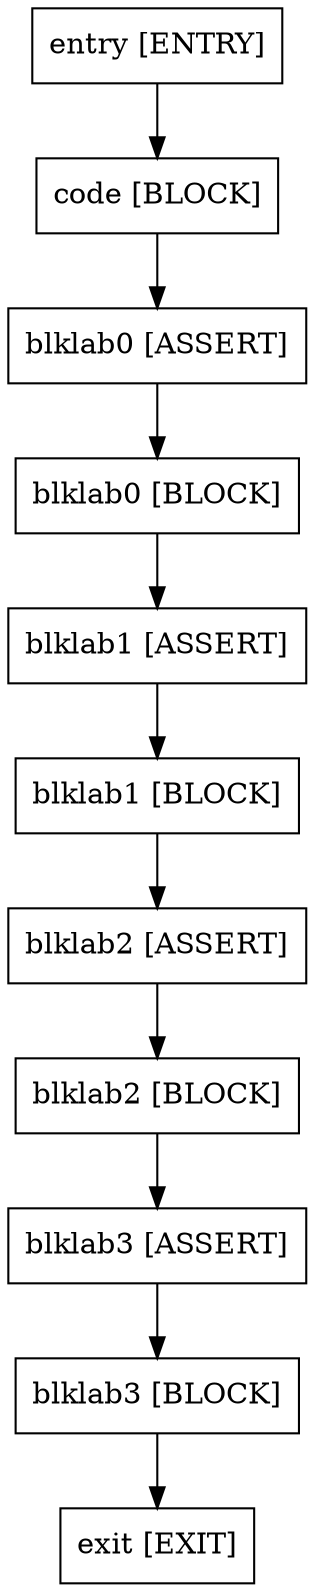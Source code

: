 digraph main{
"entry [ENTRY]"[shape=box];
"code [BLOCK]"[shape=box];
"blklab0 [ASSERT]"[shape=box];
"blklab0 [BLOCK]"[shape=box];
"blklab1 [ASSERT]"[shape=box];
"blklab1 [BLOCK]"[shape=box];
"blklab2 [ASSERT]"[shape=box];
"blklab2 [BLOCK]"[shape=box];
"blklab3 [ASSERT]"[shape=box];
"blklab3 [BLOCK]"[shape=box];
"exit [EXIT]"[shape=box];
"entry [ENTRY]"->"code [BLOCK]";
"code [BLOCK]"->"blklab0 [ASSERT]";
"blklab0 [ASSERT]"->"blklab0 [BLOCK]";
"blklab0 [BLOCK]"->"blklab1 [ASSERT]";
"blklab1 [ASSERT]"->"blklab1 [BLOCK]";
"blklab1 [BLOCK]"->"blklab2 [ASSERT]";
"blklab2 [ASSERT]"->"blklab2 [BLOCK]";
"blklab2 [BLOCK]"->"blklab3 [ASSERT]";
"blklab3 [ASSERT]"->"blklab3 [BLOCK]";
"blklab3 [BLOCK]"->"exit [EXIT]";

}
